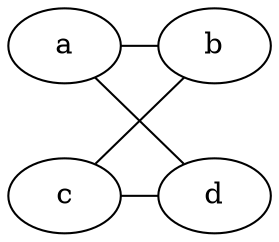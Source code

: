 graph Mol {
    a -- b ;
    b -- c ;
    c -- d ;
    d -- a ;
    { rank=same; a, b}
    { rank=same; d, c}
}